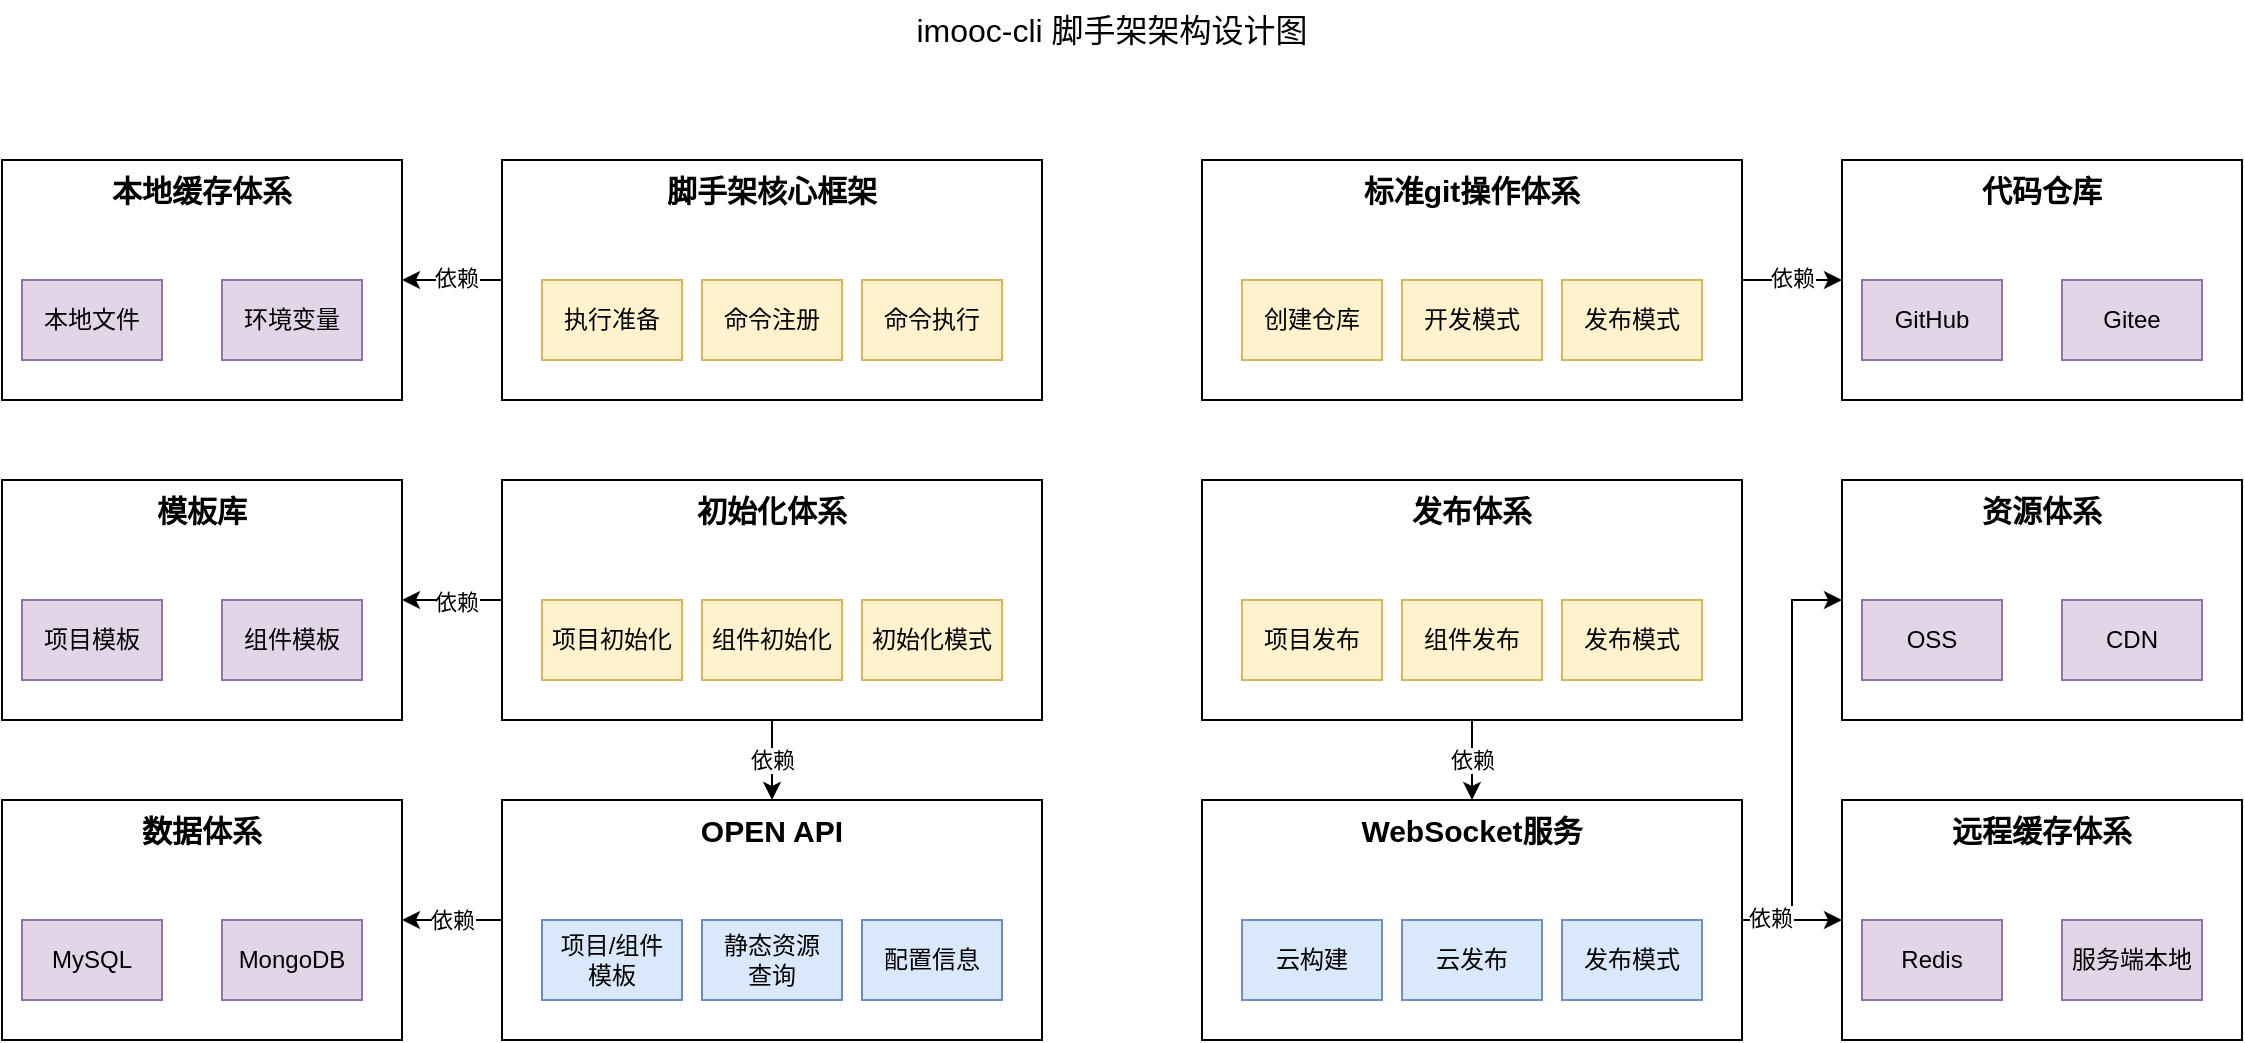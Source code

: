 <mxfile version="21.3.2" type="github">
  <diagram name="第 1 页" id="Rq-lW_FzmkAeFeIxuN0W">
    <mxGraphModel dx="2190" dy="880" grid="1" gridSize="10" guides="1" tooltips="1" connect="1" arrows="1" fold="1" page="1" pageScale="1" pageWidth="827" pageHeight="1169" math="0" shadow="0">
      <root>
        <mxCell id="0" />
        <mxCell id="1" parent="0" />
        <mxCell id="GA_nsESXNhZGokENO9sO-1" value="imooc-cli 脚手架架构设计图" style="text;html=1;strokeColor=none;fillColor=none;align=center;verticalAlign=middle;whiteSpace=wrap;rounded=0;fontSize=16;" vertex="1" parent="1">
          <mxGeometry x="270" y="40" width="250" height="30" as="geometry" />
        </mxCell>
        <mxCell id="GA_nsESXNhZGokENO9sO-43" style="edgeStyle=orthogonalEdgeStyle;rounded=0;orthogonalLoop=1;jettySize=auto;html=1;entryX=1;entryY=0.5;entryDx=0;entryDy=0;" edge="1" parent="1" source="GA_nsESXNhZGokENO9sO-2" target="GA_nsESXNhZGokENO9sO-40">
          <mxGeometry relative="1" as="geometry" />
        </mxCell>
        <mxCell id="GA_nsESXNhZGokENO9sO-49" value="依赖" style="edgeLabel;html=1;align=center;verticalAlign=middle;resizable=0;points=[];" vertex="1" connectable="0" parent="GA_nsESXNhZGokENO9sO-43">
          <mxGeometry x="-0.055" y="-1" relative="1" as="geometry">
            <mxPoint as="offset" />
          </mxGeometry>
        </mxCell>
        <mxCell id="GA_nsESXNhZGokENO9sO-2" value="脚手架核心框架" style="rounded=0;whiteSpace=wrap;html=1;verticalAlign=top;fontSize=15;fontStyle=1" vertex="1" parent="1">
          <mxGeometry x="90" y="120" width="270" height="120" as="geometry" />
        </mxCell>
        <mxCell id="GA_nsESXNhZGokENO9sO-29" style="edgeStyle=orthogonalEdgeStyle;rounded=0;orthogonalLoop=1;jettySize=auto;html=1;entryX=0;entryY=0.5;entryDx=0;entryDy=0;" edge="1" parent="1" source="GA_nsESXNhZGokENO9sO-3" target="GA_nsESXNhZGokENO9sO-26">
          <mxGeometry relative="1" as="geometry" />
        </mxCell>
        <mxCell id="GA_nsESXNhZGokENO9sO-30" value="依赖" style="edgeLabel;html=1;align=center;verticalAlign=middle;resizable=0;points=[];" vertex="1" connectable="0" parent="GA_nsESXNhZGokENO9sO-29">
          <mxGeometry y="1" relative="1" as="geometry">
            <mxPoint as="offset" />
          </mxGeometry>
        </mxCell>
        <mxCell id="GA_nsESXNhZGokENO9sO-3" value="标准git操作体系" style="rounded=0;whiteSpace=wrap;html=1;verticalAlign=top;fontSize=15;fontStyle=1" vertex="1" parent="1">
          <mxGeometry x="440" y="120" width="270" height="120" as="geometry" />
        </mxCell>
        <mxCell id="GA_nsESXNhZGokENO9sO-47" style="edgeStyle=orthogonalEdgeStyle;rounded=0;orthogonalLoop=1;jettySize=auto;html=1;entryX=1;entryY=0.5;entryDx=0;entryDy=0;" edge="1" parent="1" source="GA_nsESXNhZGokENO9sO-4" target="GA_nsESXNhZGokENO9sO-44">
          <mxGeometry relative="1" as="geometry" />
        </mxCell>
        <mxCell id="GA_nsESXNhZGokENO9sO-50" value="依赖" style="edgeLabel;html=1;align=center;verticalAlign=middle;resizable=0;points=[];" vertex="1" connectable="0" parent="GA_nsESXNhZGokENO9sO-47">
          <mxGeometry x="-0.055" y="1" relative="1" as="geometry">
            <mxPoint as="offset" />
          </mxGeometry>
        </mxCell>
        <mxCell id="GA_nsESXNhZGokENO9sO-48" value="依赖" style="edgeStyle=orthogonalEdgeStyle;rounded=0;orthogonalLoop=1;jettySize=auto;html=1;entryX=0.5;entryY=0;entryDx=0;entryDy=0;" edge="1" parent="1" source="GA_nsESXNhZGokENO9sO-4" target="GA_nsESXNhZGokENO9sO-6">
          <mxGeometry relative="1" as="geometry" />
        </mxCell>
        <mxCell id="GA_nsESXNhZGokENO9sO-4" value="初始化体系&lt;br&gt;" style="rounded=0;whiteSpace=wrap;html=1;verticalAlign=top;fontSize=15;fontStyle=1" vertex="1" parent="1">
          <mxGeometry x="90" y="280" width="270" height="120" as="geometry" />
        </mxCell>
        <mxCell id="GA_nsESXNhZGokENO9sO-51" value="依赖" style="edgeStyle=orthogonalEdgeStyle;rounded=0;orthogonalLoop=1;jettySize=auto;html=1;entryX=0.5;entryY=0;entryDx=0;entryDy=0;" edge="1" parent="1" source="GA_nsESXNhZGokENO9sO-5" target="GA_nsESXNhZGokENO9sO-7">
          <mxGeometry relative="1" as="geometry" />
        </mxCell>
        <mxCell id="GA_nsESXNhZGokENO9sO-5" value="发布体系" style="rounded=0;whiteSpace=wrap;html=1;verticalAlign=top;fontSize=15;fontStyle=1" vertex="1" parent="1">
          <mxGeometry x="440" y="280" width="270" height="120" as="geometry" />
        </mxCell>
        <mxCell id="GA_nsESXNhZGokENO9sO-55" value="依赖" style="edgeStyle=orthogonalEdgeStyle;rounded=0;orthogonalLoop=1;jettySize=auto;html=1;entryX=1;entryY=0.5;entryDx=0;entryDy=0;" edge="1" parent="1" source="GA_nsESXNhZGokENO9sO-6" target="GA_nsESXNhZGokENO9sO-52">
          <mxGeometry relative="1" as="geometry" />
        </mxCell>
        <mxCell id="GA_nsESXNhZGokENO9sO-6" value="OPEN API" style="rounded=0;whiteSpace=wrap;html=1;verticalAlign=top;fontSize=15;fontStyle=1" vertex="1" parent="1">
          <mxGeometry x="90" y="440" width="270" height="120" as="geometry" />
        </mxCell>
        <mxCell id="GA_nsESXNhZGokENO9sO-34" style="edgeStyle=orthogonalEdgeStyle;rounded=0;orthogonalLoop=1;jettySize=auto;html=1;entryX=0;entryY=0.5;entryDx=0;entryDy=0;" edge="1" parent="1" source="GA_nsESXNhZGokENO9sO-7" target="GA_nsESXNhZGokENO9sO-31">
          <mxGeometry relative="1" as="geometry" />
        </mxCell>
        <mxCell id="GA_nsESXNhZGokENO9sO-38" style="edgeStyle=orthogonalEdgeStyle;rounded=0;orthogonalLoop=1;jettySize=auto;html=1;entryX=0;entryY=0.5;entryDx=0;entryDy=0;" edge="1" parent="1" source="GA_nsESXNhZGokENO9sO-7" target="GA_nsESXNhZGokENO9sO-35">
          <mxGeometry relative="1" as="geometry" />
        </mxCell>
        <mxCell id="GA_nsESXNhZGokENO9sO-39" value="依赖" style="edgeLabel;html=1;align=center;verticalAlign=middle;resizable=0;points=[];" vertex="1" connectable="0" parent="GA_nsESXNhZGokENO9sO-38">
          <mxGeometry x="-0.44" y="1" relative="1" as="geometry">
            <mxPoint as="offset" />
          </mxGeometry>
        </mxCell>
        <mxCell id="GA_nsESXNhZGokENO9sO-7" value="WebSocket服务" style="rounded=0;whiteSpace=wrap;html=1;verticalAlign=top;fontSize=15;fontStyle=1" vertex="1" parent="1">
          <mxGeometry x="440" y="440" width="270" height="120" as="geometry" />
        </mxCell>
        <mxCell id="GA_nsESXNhZGokENO9sO-8" value="项目初始化" style="rounded=0;whiteSpace=wrap;html=1;fillColor=#fff2cc;strokeColor=#d6b656;" vertex="1" parent="1">
          <mxGeometry x="110" y="340" width="70" height="40" as="geometry" />
        </mxCell>
        <mxCell id="GA_nsESXNhZGokENO9sO-9" value="组件初始化" style="rounded=0;whiteSpace=wrap;html=1;fillColor=#fff2cc;strokeColor=#d6b656;" vertex="1" parent="1">
          <mxGeometry x="190" y="340" width="70" height="40" as="geometry" />
        </mxCell>
        <mxCell id="GA_nsESXNhZGokENO9sO-10" value="初始化模式" style="rounded=0;whiteSpace=wrap;html=1;fillColor=#fff2cc;strokeColor=#d6b656;" vertex="1" parent="1">
          <mxGeometry x="270" y="340" width="70" height="40" as="geometry" />
        </mxCell>
        <mxCell id="GA_nsESXNhZGokENO9sO-11" value="项目发布" style="rounded=0;whiteSpace=wrap;html=1;fillColor=#fff2cc;strokeColor=#d6b656;" vertex="1" parent="1">
          <mxGeometry x="460" y="340" width="70" height="40" as="geometry" />
        </mxCell>
        <mxCell id="GA_nsESXNhZGokENO9sO-12" value="组件发布" style="rounded=0;whiteSpace=wrap;html=1;fillColor=#fff2cc;strokeColor=#d6b656;" vertex="1" parent="1">
          <mxGeometry x="540" y="340" width="70" height="40" as="geometry" />
        </mxCell>
        <mxCell id="GA_nsESXNhZGokENO9sO-13" value="发布模式" style="rounded=0;whiteSpace=wrap;html=1;fillColor=#fff2cc;strokeColor=#d6b656;" vertex="1" parent="1">
          <mxGeometry x="620" y="340" width="70" height="40" as="geometry" />
        </mxCell>
        <mxCell id="GA_nsESXNhZGokENO9sO-14" value="云构建" style="rounded=0;whiteSpace=wrap;html=1;fillColor=#dae8fc;strokeColor=#6c8ebf;" vertex="1" parent="1">
          <mxGeometry x="460" y="500" width="70" height="40" as="geometry" />
        </mxCell>
        <mxCell id="GA_nsESXNhZGokENO9sO-15" value="云发布" style="rounded=0;whiteSpace=wrap;html=1;fillColor=#dae8fc;strokeColor=#6c8ebf;" vertex="1" parent="1">
          <mxGeometry x="540" y="500" width="70" height="40" as="geometry" />
        </mxCell>
        <mxCell id="GA_nsESXNhZGokENO9sO-16" value="发布模式" style="rounded=0;whiteSpace=wrap;html=1;fillColor=#dae8fc;strokeColor=#6c8ebf;" vertex="1" parent="1">
          <mxGeometry x="620" y="500" width="70" height="40" as="geometry" />
        </mxCell>
        <mxCell id="GA_nsESXNhZGokENO9sO-17" value="静态资源&lt;br&gt;查询" style="rounded=0;whiteSpace=wrap;html=1;fillColor=#dae8fc;strokeColor=#6c8ebf;" vertex="1" parent="1">
          <mxGeometry x="190" y="500" width="70" height="40" as="geometry" />
        </mxCell>
        <mxCell id="GA_nsESXNhZGokENO9sO-18" value="配置信息" style="rounded=0;whiteSpace=wrap;html=1;fillColor=#dae8fc;strokeColor=#6c8ebf;" vertex="1" parent="1">
          <mxGeometry x="270" y="500" width="70" height="40" as="geometry" />
        </mxCell>
        <mxCell id="GA_nsESXNhZGokENO9sO-19" value="项目/组件&lt;br&gt;模板" style="rounded=0;whiteSpace=wrap;html=1;fillColor=#dae8fc;strokeColor=#6c8ebf;" vertex="1" parent="1">
          <mxGeometry x="110" y="500" width="70" height="40" as="geometry" />
        </mxCell>
        <mxCell id="GA_nsESXNhZGokENO9sO-20" value="创建仓库" style="rounded=0;whiteSpace=wrap;html=1;fillColor=#fff2cc;strokeColor=#d6b656;" vertex="1" parent="1">
          <mxGeometry x="460" y="180" width="70" height="40" as="geometry" />
        </mxCell>
        <mxCell id="GA_nsESXNhZGokENO9sO-21" value="开发模式" style="rounded=0;whiteSpace=wrap;html=1;fillColor=#fff2cc;strokeColor=#d6b656;" vertex="1" parent="1">
          <mxGeometry x="540" y="180" width="70" height="40" as="geometry" />
        </mxCell>
        <mxCell id="GA_nsESXNhZGokENO9sO-22" value="发布模式" style="rounded=0;whiteSpace=wrap;html=1;fillColor=#fff2cc;strokeColor=#d6b656;" vertex="1" parent="1">
          <mxGeometry x="620" y="180" width="70" height="40" as="geometry" />
        </mxCell>
        <mxCell id="GA_nsESXNhZGokENO9sO-23" value="执行准备" style="rounded=0;whiteSpace=wrap;html=1;fillColor=#fff2cc;strokeColor=#d6b656;" vertex="1" parent="1">
          <mxGeometry x="110" y="180" width="70" height="40" as="geometry" />
        </mxCell>
        <mxCell id="GA_nsESXNhZGokENO9sO-24" value="命令执行" style="rounded=0;whiteSpace=wrap;html=1;fillColor=#fff2cc;strokeColor=#d6b656;" vertex="1" parent="1">
          <mxGeometry x="270" y="180" width="70" height="40" as="geometry" />
        </mxCell>
        <mxCell id="GA_nsESXNhZGokENO9sO-25" value="命令注册" style="rounded=0;whiteSpace=wrap;html=1;fillColor=#fff2cc;strokeColor=#d6b656;" vertex="1" parent="1">
          <mxGeometry x="190" y="180" width="70" height="40" as="geometry" />
        </mxCell>
        <mxCell id="GA_nsESXNhZGokENO9sO-26" value="代码仓库" style="rounded=0;whiteSpace=wrap;html=1;verticalAlign=top;fontSize=15;fontStyle=1" vertex="1" parent="1">
          <mxGeometry x="760" y="120" width="200" height="120" as="geometry" />
        </mxCell>
        <mxCell id="GA_nsESXNhZGokENO9sO-27" value="GitHub" style="rounded=0;whiteSpace=wrap;html=1;fillColor=#e1d5e7;strokeColor=#9673a6;" vertex="1" parent="1">
          <mxGeometry x="770" y="180" width="70" height="40" as="geometry" />
        </mxCell>
        <mxCell id="GA_nsESXNhZGokENO9sO-28" value="Gitee" style="rounded=0;whiteSpace=wrap;html=1;fillColor=#e1d5e7;strokeColor=#9673a6;" vertex="1" parent="1">
          <mxGeometry x="870" y="180" width="70" height="40" as="geometry" />
        </mxCell>
        <mxCell id="GA_nsESXNhZGokENO9sO-31" value="资源体系" style="rounded=0;whiteSpace=wrap;html=1;verticalAlign=top;fontSize=15;fontStyle=1" vertex="1" parent="1">
          <mxGeometry x="760" y="280" width="200" height="120" as="geometry" />
        </mxCell>
        <mxCell id="GA_nsESXNhZGokENO9sO-32" value="OSS" style="rounded=0;whiteSpace=wrap;html=1;fillColor=#e1d5e7;strokeColor=#9673a6;" vertex="1" parent="1">
          <mxGeometry x="770" y="340" width="70" height="40" as="geometry" />
        </mxCell>
        <mxCell id="GA_nsESXNhZGokENO9sO-33" value="CDN" style="rounded=0;whiteSpace=wrap;html=1;fillColor=#e1d5e7;strokeColor=#9673a6;" vertex="1" parent="1">
          <mxGeometry x="870" y="340" width="70" height="40" as="geometry" />
        </mxCell>
        <mxCell id="GA_nsESXNhZGokENO9sO-35" value="远程缓存体系" style="rounded=0;whiteSpace=wrap;html=1;verticalAlign=top;fontSize=15;fontStyle=1" vertex="1" parent="1">
          <mxGeometry x="760" y="440" width="200" height="120" as="geometry" />
        </mxCell>
        <mxCell id="GA_nsESXNhZGokENO9sO-36" value="Redis" style="rounded=0;whiteSpace=wrap;html=1;fillColor=#e1d5e7;strokeColor=#9673a6;" vertex="1" parent="1">
          <mxGeometry x="770" y="500" width="70" height="40" as="geometry" />
        </mxCell>
        <mxCell id="GA_nsESXNhZGokENO9sO-37" value="服务端本地" style="rounded=0;whiteSpace=wrap;html=1;fillColor=#e1d5e7;strokeColor=#9673a6;" vertex="1" parent="1">
          <mxGeometry x="870" y="500" width="70" height="40" as="geometry" />
        </mxCell>
        <mxCell id="GA_nsESXNhZGokENO9sO-40" value="本地缓存体系" style="rounded=0;whiteSpace=wrap;html=1;verticalAlign=top;fontSize=15;fontStyle=1" vertex="1" parent="1">
          <mxGeometry x="-160" y="120" width="200" height="120" as="geometry" />
        </mxCell>
        <mxCell id="GA_nsESXNhZGokENO9sO-41" value="本地文件" style="rounded=0;whiteSpace=wrap;html=1;fillColor=#e1d5e7;strokeColor=#9673a6;" vertex="1" parent="1">
          <mxGeometry x="-150" y="180" width="70" height="40" as="geometry" />
        </mxCell>
        <mxCell id="GA_nsESXNhZGokENO9sO-42" value="环境变量" style="rounded=0;whiteSpace=wrap;html=1;fillColor=#e1d5e7;strokeColor=#9673a6;" vertex="1" parent="1">
          <mxGeometry x="-50" y="180" width="70" height="40" as="geometry" />
        </mxCell>
        <mxCell id="GA_nsESXNhZGokENO9sO-44" value="模板库" style="rounded=0;whiteSpace=wrap;html=1;verticalAlign=top;fontSize=15;fontStyle=1" vertex="1" parent="1">
          <mxGeometry x="-160" y="280" width="200" height="120" as="geometry" />
        </mxCell>
        <mxCell id="GA_nsESXNhZGokENO9sO-45" value="项目模板" style="rounded=0;whiteSpace=wrap;html=1;fillColor=#e1d5e7;strokeColor=#9673a6;" vertex="1" parent="1">
          <mxGeometry x="-150" y="340" width="70" height="40" as="geometry" />
        </mxCell>
        <mxCell id="GA_nsESXNhZGokENO9sO-46" value="组件模板" style="rounded=0;whiteSpace=wrap;html=1;fillColor=#e1d5e7;strokeColor=#9673a6;" vertex="1" parent="1">
          <mxGeometry x="-50" y="340" width="70" height="40" as="geometry" />
        </mxCell>
        <mxCell id="GA_nsESXNhZGokENO9sO-52" value="数据体系" style="rounded=0;whiteSpace=wrap;html=1;verticalAlign=top;fontSize=15;fontStyle=1" vertex="1" parent="1">
          <mxGeometry x="-160" y="440" width="200" height="120" as="geometry" />
        </mxCell>
        <mxCell id="GA_nsESXNhZGokENO9sO-53" value="MySQL" style="rounded=0;whiteSpace=wrap;html=1;fillColor=#e1d5e7;strokeColor=#9673a6;" vertex="1" parent="1">
          <mxGeometry x="-150" y="500" width="70" height="40" as="geometry" />
        </mxCell>
        <mxCell id="GA_nsESXNhZGokENO9sO-54" value="MongoDB" style="rounded=0;whiteSpace=wrap;html=1;fillColor=#e1d5e7;strokeColor=#9673a6;" vertex="1" parent="1">
          <mxGeometry x="-50" y="500" width="70" height="40" as="geometry" />
        </mxCell>
      </root>
    </mxGraphModel>
  </diagram>
</mxfile>
